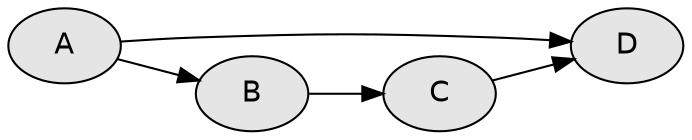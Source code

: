 digraph {
  compound=true;
  color=red;
  labelloc=t;
  fontname="Helvetica";
  fontsize=24;
  label="";
  rankdir="LR";

  "D" [fillcolor="gray90"; style=filled; shape=ellipse; fontname="Helvetica"; label="D";];
  "C" [fillcolor="gray90"; style=filled; shape=ellipse; fontname="Helvetica"; label="C";];
  "B" [fillcolor="gray90"; style=filled; shape=ellipse; fontname="Helvetica"; label="B";];
  "A" [fillcolor="gray90"; style=filled; shape=ellipse; fontname="Helvetica"; label="A";];

  "A"->"B";
  "A"->"D";
  "C"->"D";
  "B"->"C";
}
